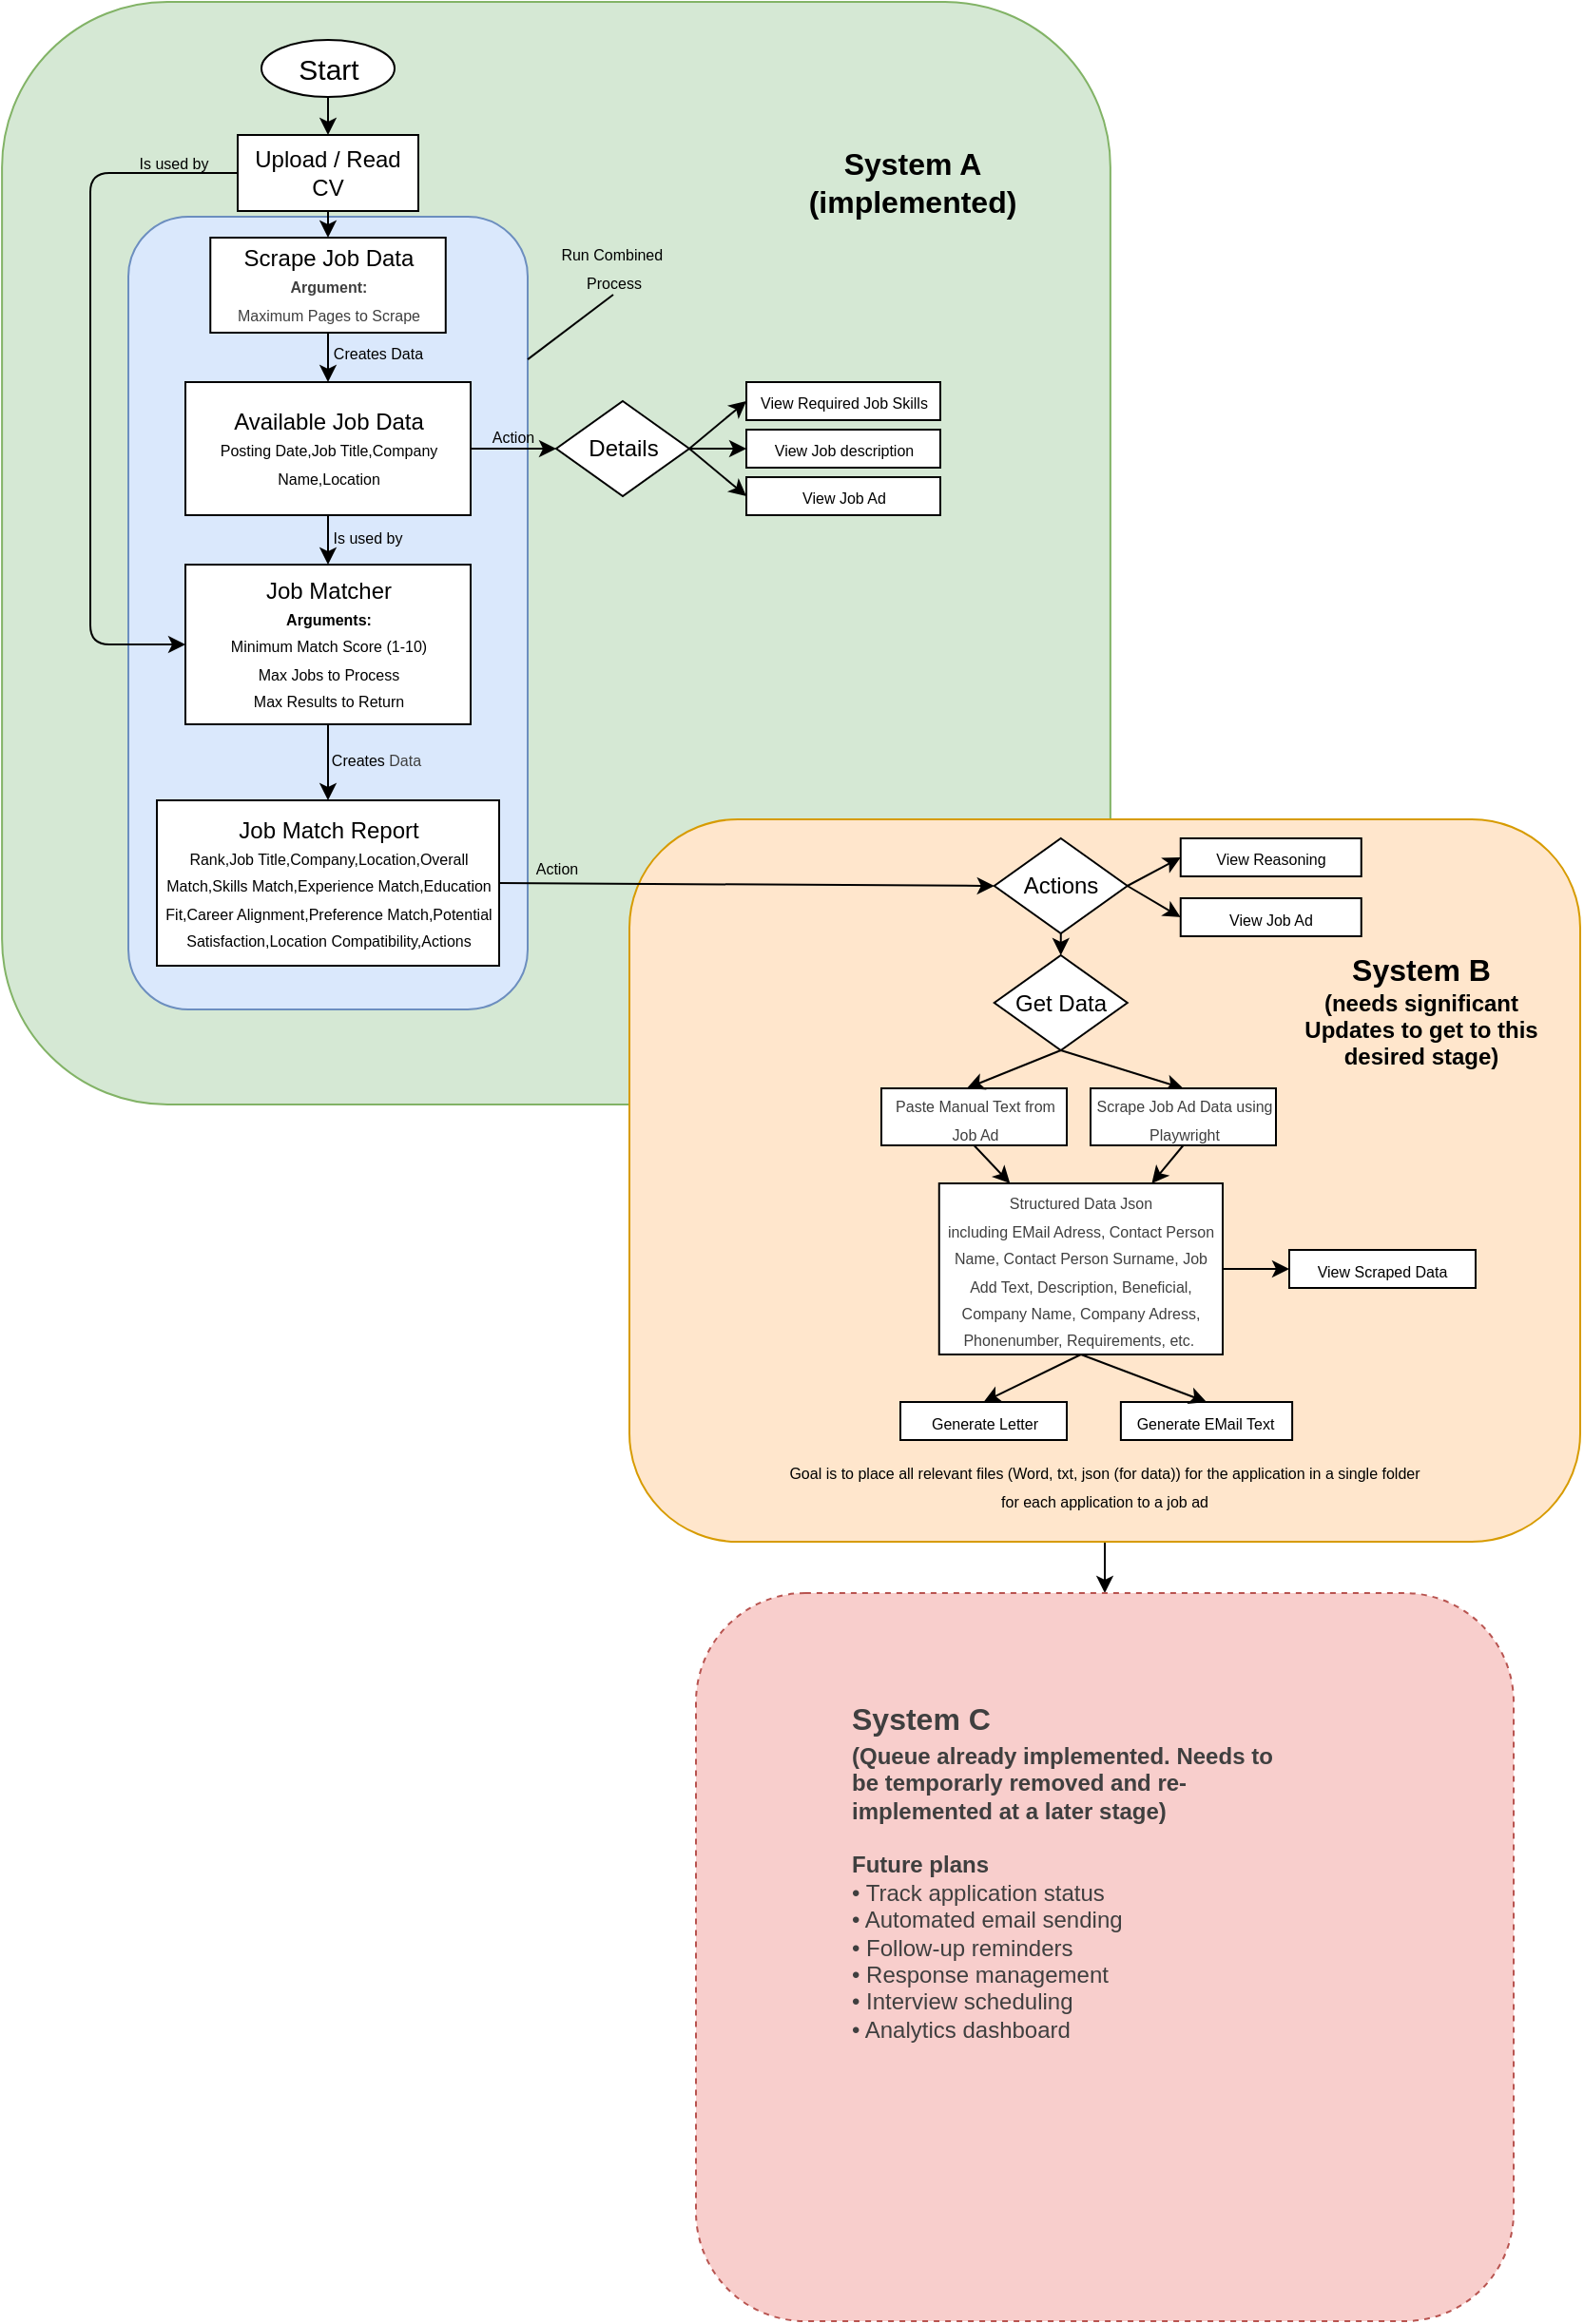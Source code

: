 <mxfile>
    <diagram id="7QfinZzp0vGMHOZyaaqW" name="Page-1">
        <mxGraphModel dx="1124" dy="1285" grid="1" gridSize="10" guides="1" tooltips="1" connect="1" arrows="1" fold="1" page="1" pageScale="1" pageWidth="900" pageHeight="1600" background="#FFFFFF" math="0" shadow="0">
            <root>
                <mxCell id="0"/>
                <mxCell id="1" parent="0"/>
                <mxCell id="89" value="" style="rounded=1;whiteSpace=wrap;html=1;fillColor=#d5e8d4;strokeColor=#82b366;" parent="1" vertex="1">
                    <mxGeometry x="61.06" y="20" width="582.88" height="580" as="geometry"/>
                </mxCell>
                <mxCell id="112" style="edgeStyle=none;html=1;exitX=0.5;exitY=1;exitDx=0;exitDy=0;entryX=0.5;entryY=0;entryDx=0;entryDy=0;" parent="1" source="91" target="82" edge="1">
                    <mxGeometry relative="1" as="geometry"/>
                </mxCell>
                <mxCell id="91" value="" style="rounded=1;whiteSpace=wrap;html=1;fillColor=#ffe6cc;strokeColor=#d79b00;" parent="1" vertex="1">
                    <mxGeometry x="391" y="450" width="500" height="380" as="geometry"/>
                </mxCell>
                <mxCell id="82" value="" style="rounded=1;whiteSpace=wrap;html=1;dashed=1;fillColor=#f8cecc;strokeColor=#b85450;" parent="1" vertex="1">
                    <mxGeometry x="426" y="857" width="430" height="383" as="geometry"/>
                </mxCell>
                <mxCell id="38" value="" style="rounded=1;whiteSpace=wrap;html=1;fillColor=#dae8fc;strokeColor=#6c8ebf;" parent="1" vertex="1">
                    <mxGeometry x="127.5" y="133" width="210" height="417" as="geometry"/>
                </mxCell>
                <mxCell id="4" style="edgeStyle=none;html=1;exitX=0.5;exitY=1;exitDx=0;exitDy=0;entryX=0.5;entryY=0;entryDx=0;entryDy=0;" parent="1" source="2" target="3" edge="1">
                    <mxGeometry relative="1" as="geometry"/>
                </mxCell>
                <mxCell id="2" value="&lt;font style=&quot;font-size: 15px;&quot;&gt;Start&lt;/font&gt;" style="ellipse;whiteSpace=wrap;html=1;" parent="1" vertex="1">
                    <mxGeometry x="197.5" y="40" width="70" height="30" as="geometry"/>
                </mxCell>
                <mxCell id="6" style="edgeStyle=none;html=1;exitX=0.5;exitY=1;exitDx=0;exitDy=0;entryX=0.5;entryY=0;entryDx=0;entryDy=0;" parent="1" source="3" target="5" edge="1">
                    <mxGeometry relative="1" as="geometry"/>
                </mxCell>
                <mxCell id="3" value="Upload / Read CV" style="rounded=0;whiteSpace=wrap;html=1;" parent="1" vertex="1">
                    <mxGeometry x="185" y="90" width="95" height="40" as="geometry"/>
                </mxCell>
                <mxCell id="13" value="" style="edgeStyle=none;html=1;entryX=0.5;entryY=0;entryDx=0;entryDy=0;exitX=0.5;exitY=1;exitDx=0;exitDy=0;" parent="1" source="5" target="17" edge="1">
                    <mxGeometry relative="1" as="geometry">
                        <mxPoint x="232.505" y="210" as="sourcePoint"/>
                    </mxGeometry>
                </mxCell>
                <mxCell id="5" value="Scrape Job Data&lt;div&gt;&lt;span style=&quot;color: rgb(63, 63, 63); font-size: 8px; background-color: transparent;&quot;&gt;&lt;div style=&quot;color: rgb(63, 63, 63); scrollbar-color: rgb(226, 226, 226) rgb(251, 251, 251); font-size: 12px;&quot;&gt;&lt;label style=&quot;color: rgb(63, 63, 63); scrollbar-color: rgb(226, 226, 226) rgb(251, 251, 251);&quot; class=&quot;form-label&quot; for=&quot;min_score&quot;&gt;&lt;font style=&quot;color: rgb(63, 63, 63); scrollbar-color: rgb(226, 226, 226) rgb(251, 251, 251); font-size: 8px;&quot;&gt;&lt;b style=&quot;color: rgb(63, 63, 63); scrollbar-color: rgb(226, 226, 226) rgb(251, 251, 251);&quot;&gt;Argument:&lt;/b&gt;&lt;/font&gt;&lt;/label&gt;&lt;/div&gt;&lt;/span&gt;&lt;/div&gt;&lt;div&gt;&lt;span style=&quot;color: rgb(63, 63, 63); font-size: 8px; background-color: transparent;&quot;&gt;Maximum Pages to Scrape&lt;/span&gt;&lt;/div&gt;" style="rounded=0;whiteSpace=wrap;html=1;" parent="1" vertex="1">
                    <mxGeometry x="170.63" y="144" width="123.75" height="50" as="geometry"/>
                </mxCell>
                <mxCell id="37" value="" style="edgeStyle=none;html=1;" parent="1" source="7" target="36" edge="1">
                    <mxGeometry relative="1" as="geometry"/>
                </mxCell>
                <mxCell id="7" value="Job Matcher&lt;div&gt;&lt;div&gt;&lt;label class=&quot;form-label&quot; for=&quot;min_score&quot;&gt;&lt;font style=&quot;font-size: 8px;&quot;&gt;&lt;b&gt;Arguments:&lt;/b&gt;&lt;/font&gt;&lt;/label&gt;&lt;/div&gt;&lt;div&gt;&lt;label class=&quot;form-label&quot; for=&quot;min_score&quot;&gt;&lt;font style=&quot;font-size: 8px;&quot;&gt;Minimum Match Score (1-10)&lt;/font&gt;&lt;/label&gt;&lt;/div&gt;&lt;div&gt;&lt;label class=&quot;form-label&quot; for=&quot;min_score&quot;&gt;&lt;font style=&quot;font-size: 8px;&quot;&gt;&lt;label class=&quot;form-label&quot; for=&quot;max_jobs&quot;&gt;Max Jobs to Process&lt;/label&gt;&lt;/font&gt;&lt;/label&gt;&lt;/div&gt;&lt;div&gt;&lt;label class=&quot;form-label&quot; for=&quot;min_score&quot;&gt;&lt;font style=&quot;font-size: 8px;&quot;&gt;&lt;label class=&quot;form-label&quot; for=&quot;max_jobs&quot;&gt;&lt;label class=&quot;form-label&quot; for=&quot;max_results&quot;&gt;Max Results to Return&lt;/label&gt;&lt;/label&gt;&lt;/font&gt;&lt;/label&gt;&lt;/div&gt;&lt;/div&gt;" style="rounded=0;whiteSpace=wrap;html=1;" parent="1" vertex="1">
                    <mxGeometry x="157.5" y="316" width="150" height="84" as="geometry"/>
                </mxCell>
                <mxCell id="18" style="edgeStyle=none;html=1;entryX=0.5;entryY=0;entryDx=0;entryDy=0;exitX=0.5;exitY=1;exitDx=0;exitDy=0;" parent="1" source="17" target="7" edge="1">
                    <mxGeometry relative="1" as="geometry"/>
                </mxCell>
                <mxCell id="20" style="edgeStyle=none;html=1;entryX=0;entryY=0.5;entryDx=0;entryDy=0;exitX=1;exitY=0.5;exitDx=0;exitDy=0;" parent="1" source="17" target="22" edge="1">
                    <mxGeometry relative="1" as="geometry">
                        <mxPoint x="329.38" y="310" as="targetPoint"/>
                    </mxGeometry>
                </mxCell>
                <mxCell id="17" value="Available Job Data&lt;div&gt;&lt;font style=&quot;font-size: 8px;&quot;&gt;Posting Date,Job Title,Company Name,Location&lt;/font&gt;&lt;/div&gt;" style="rounded=0;whiteSpace=wrap;html=1;" parent="1" vertex="1">
                    <mxGeometry x="157.5" y="220" width="150" height="70" as="geometry"/>
                </mxCell>
                <mxCell id="27" style="edgeStyle=none;html=1;entryX=0;entryY=0.5;entryDx=0;entryDy=0;" parent="1" target="26" edge="1">
                    <mxGeometry relative="1" as="geometry">
                        <mxPoint x="422.5" y="255" as="sourcePoint"/>
                    </mxGeometry>
                </mxCell>
                <mxCell id="28" style="edgeStyle=none;html=1;exitX=1;exitY=0.5;exitDx=0;exitDy=0;entryX=0;entryY=0.5;entryDx=0;entryDy=0;" parent="1" source="22" target="25" edge="1">
                    <mxGeometry relative="1" as="geometry">
                        <mxPoint x="432.5" y="255" as="sourcePoint"/>
                    </mxGeometry>
                </mxCell>
                <mxCell id="29" style="edgeStyle=none;html=1;exitX=1;exitY=0.5;exitDx=0;exitDy=0;entryX=0;entryY=0.5;entryDx=0;entryDy=0;" parent="1" source="22" target="24" edge="1">
                    <mxGeometry relative="1" as="geometry">
                        <mxPoint x="432.5" y="255" as="sourcePoint"/>
                    </mxGeometry>
                </mxCell>
                <mxCell id="22" value="&lt;span style=&quot;color: rgb(0, 0, 0);&quot;&gt;Details&lt;/span&gt;" style="rhombus;whiteSpace=wrap;html=1;" parent="1" vertex="1">
                    <mxGeometry x="352.5" y="230" width="70" height="50" as="geometry"/>
                </mxCell>
                <mxCell id="23" value="&lt;font style=&quot;font-size: 8px;&quot;&gt;Action&lt;/font&gt;" style="text;html=1;align=center;verticalAlign=middle;whiteSpace=wrap;rounded=0;" parent="1" vertex="1">
                    <mxGeometry x="299.5" y="233" width="60" height="30" as="geometry"/>
                </mxCell>
                <mxCell id="24" value="&lt;font style=&quot;font-size: 8px;&quot;&gt;View Required Job Skills&lt;/font&gt;" style="rounded=0;whiteSpace=wrap;html=1;" parent="1" vertex="1">
                    <mxGeometry x="452.5" y="220" width="102" height="20" as="geometry"/>
                </mxCell>
                <mxCell id="25" value="&lt;font style=&quot;font-size: 8px;&quot;&gt;View Job description&lt;/font&gt;" style="rounded=0;whiteSpace=wrap;html=1;" parent="1" vertex="1">
                    <mxGeometry x="452.5" y="245" width="102" height="20" as="geometry"/>
                </mxCell>
                <mxCell id="26" value="&lt;font style=&quot;font-size: 8px;&quot;&gt;View Job Ad&lt;/font&gt;" style="rounded=0;whiteSpace=wrap;html=1;" parent="1" vertex="1">
                    <mxGeometry x="452.5" y="270" width="102" height="20" as="geometry"/>
                </mxCell>
                <mxCell id="31" value="&lt;font style=&quot;font-size: 8px;&quot;&gt;Creates Data&lt;/font&gt;" style="text;html=1;align=center;verticalAlign=middle;whiteSpace=wrap;rounded=0;" parent="1" vertex="1">
                    <mxGeometry x="228.5" y="189" width="60" height="29" as="geometry"/>
                </mxCell>
                <mxCell id="32" value="&lt;font style=&quot;font-size: 8px;&quot;&gt;Is used by&lt;/font&gt;" style="text;html=1;align=center;verticalAlign=middle;whiteSpace=wrap;rounded=0;" parent="1" vertex="1">
                    <mxGeometry x="187" y="286" width="133" height="30" as="geometry"/>
                </mxCell>
                <mxCell id="34" style="edgeStyle=none;html=1;exitX=0;exitY=0.5;exitDx=0;exitDy=0;entryX=0;entryY=0.5;entryDx=0;entryDy=0;" parent="1" source="3" target="7" edge="1">
                    <mxGeometry relative="1" as="geometry">
                        <mxPoint x="165" y="100" as="sourcePoint"/>
                        <mxPoint x="137.5" y="349" as="targetPoint"/>
                        <Array as="points">
                            <mxPoint x="107.5" y="110"/>
                            <mxPoint x="107.5" y="200"/>
                            <mxPoint x="107.5" y="230"/>
                            <mxPoint x="107.5" y="358"/>
                        </Array>
                    </mxGeometry>
                </mxCell>
                <mxCell id="35" value="&lt;font style=&quot;font-size: 8px;&quot;&gt;Is used by&lt;/font&gt;" style="text;html=1;align=center;verticalAlign=middle;whiteSpace=wrap;rounded=0;" parent="1" vertex="1">
                    <mxGeometry x="84.5" y="89" width="133" height="30" as="geometry"/>
                </mxCell>
                <mxCell id="52" style="edgeStyle=none;html=1;exitX=1;exitY=0.5;exitDx=0;exitDy=0;entryX=0;entryY=0.5;entryDx=0;entryDy=0;" parent="1" source="36" target="47" edge="1">
                    <mxGeometry relative="1" as="geometry"/>
                </mxCell>
                <mxCell id="36" value="&lt;div&gt;&lt;label class=&quot;form-label&quot; for=&quot;min_score&quot;&gt;&lt;font color=&quot;#000000&quot;&gt;Job Match Report&lt;/font&gt;&lt;/label&gt;&lt;/div&gt;&lt;div&gt;&lt;span style=&quot;font-size: 8px;&quot;&gt;Rank,Job Title,Company,Location,Overall Match,Skills Match,Experience Match,Education Fit,Career Alignment,Preference Match,Potential Satisfaction,Location Compatibility,Actions&lt;/span&gt;&lt;/div&gt;" style="rounded=0;whiteSpace=wrap;html=1;" parent="1" vertex="1">
                    <mxGeometry x="142.5" y="440" width="180" height="87" as="geometry"/>
                </mxCell>
                <mxCell id="39" value="&lt;font style=&quot;font-size: 8px;&quot;&gt;Run Combined&amp;nbsp;&lt;/font&gt;&lt;div&gt;&lt;font style=&quot;font-size: 8px;&quot;&gt;Process&lt;/font&gt;&lt;/div&gt;" style="text;html=1;align=center;verticalAlign=middle;whiteSpace=wrap;rounded=0;" parent="1" vertex="1">
                    <mxGeometry x="352.5" y="144" width="60" height="30" as="geometry"/>
                </mxCell>
                <mxCell id="41" value="" style="endArrow=none;html=1;exitX=1;exitY=0.18;exitDx=0;exitDy=0;exitPerimeter=0;entryX=0.5;entryY=1;entryDx=0;entryDy=0;" parent="1" source="38" target="39" edge="1">
                    <mxGeometry width="50" height="50" relative="1" as="geometry">
                        <mxPoint x="307.5" y="200" as="sourcePoint"/>
                        <mxPoint x="357.5" y="150" as="targetPoint"/>
                    </mxGeometry>
                </mxCell>
                <mxCell id="42" value="&lt;font style=&quot;font-size: 8px;&quot;&gt;Creates&amp;nbsp;&lt;/font&gt;&lt;span style=&quot;color: rgb(63, 63, 63); font-size: 8px; background-color: transparent;&quot;&gt;Data&lt;/span&gt;" style="text;html=1;align=center;verticalAlign=middle;whiteSpace=wrap;rounded=0;" parent="1" vertex="1">
                    <mxGeometry x="212.5" y="403" width="90" height="30" as="geometry"/>
                </mxCell>
                <mxCell id="77" style="edgeStyle=none;html=1;entryX=0;entryY=0.5;entryDx=0;entryDy=0;exitX=1;exitY=0.5;exitDx=0;exitDy=0;" parent="1" source="47" target="49" edge="1">
                    <mxGeometry relative="1" as="geometry"/>
                </mxCell>
                <mxCell id="79" style="edgeStyle=none;html=1;exitX=1;exitY=0.5;exitDx=0;exitDy=0;entryX=0;entryY=0.5;entryDx=0;entryDy=0;" parent="1" source="47" target="50" edge="1">
                    <mxGeometry relative="1" as="geometry">
                        <mxPoint x="676.63" y="495.75" as="targetPoint"/>
                    </mxGeometry>
                </mxCell>
                <mxCell id="47" value="&lt;span style=&quot;color: rgb(0, 0, 0);&quot;&gt;Actions&lt;/span&gt;" style="rhombus;whiteSpace=wrap;html=1;" parent="1" vertex="1">
                    <mxGeometry x="582.88" y="460" width="70" height="50" as="geometry"/>
                </mxCell>
                <mxCell id="48" value="&lt;font style=&quot;font-size: 8px;&quot;&gt;Action&lt;/font&gt;" style="text;html=1;align=center;verticalAlign=middle;whiteSpace=wrap;rounded=0;" parent="1" vertex="1">
                    <mxGeometry x="322.5" y="460" width="60" height="30" as="geometry"/>
                </mxCell>
                <mxCell id="49" value="&lt;font style=&quot;font-size: 8px;&quot;&gt;View Reasoning&lt;/font&gt;" style="rounded=0;whiteSpace=wrap;html=1;" parent="1" vertex="1">
                    <mxGeometry x="680.88" y="460" width="95" height="20" as="geometry"/>
                </mxCell>
                <mxCell id="50" value="&lt;font style=&quot;font-size: 8px;&quot;&gt;View Job Ad&lt;/font&gt;" style="rounded=0;whiteSpace=wrap;html=1;" parent="1" vertex="1">
                    <mxGeometry x="680.88" y="491.5" width="95" height="20" as="geometry"/>
                </mxCell>
                <mxCell id="53" value="&lt;font style=&quot;font-size: 8px;&quot;&gt;Generate Letter&lt;br&gt;&lt;/font&gt;" style="rounded=0;whiteSpace=wrap;html=1;" parent="1" vertex="1">
                    <mxGeometry x="533.5" y="756.5" width="87.5" height="20" as="geometry"/>
                </mxCell>
                <mxCell id="60" value="&lt;font style=&quot;font-size: 8px;&quot;&gt;View Scraped Data&lt;/font&gt;" style="rounded=0;whiteSpace=wrap;html=1;" parent="1" vertex="1">
                    <mxGeometry x="738" y="676.5" width="98" height="20" as="geometry"/>
                </mxCell>
                <mxCell id="80" value="&lt;font style=&quot;font-size: 8px;&quot;&gt;Generate EMail Text&lt;/font&gt;" style="rounded=0;whiteSpace=wrap;html=1;glass=0;shadow=0;" parent="1" vertex="1">
                    <mxGeometry x="649.44" y="756.5" width="90.12" height="20" as="geometry"/>
                </mxCell>
                <mxCell id="83" value="&lt;font style=&quot;font-size: 8px;&quot;&gt;Goal is to place all relevant files (Word, txt, json (for data)) for the application in a single folder for each application to a job ad&lt;/font&gt;" style="text;html=1;align=center;verticalAlign=middle;whiteSpace=wrap;rounded=0;" parent="1" vertex="1">
                    <mxGeometry x="470" y="785" width="342" height="30" as="geometry"/>
                </mxCell>
                <mxCell id="90" value="&lt;font style=&quot;font-size: 16px;&quot;&gt;&lt;b&gt;System A&lt;/b&gt;&lt;/font&gt;&lt;div&gt;&lt;font style=&quot;font-size: 16px;&quot;&gt;&lt;b&gt;(implemented)&lt;/b&gt;&lt;/font&gt;&lt;/div&gt;" style="text;html=1;align=center;verticalAlign=middle;whiteSpace=wrap;rounded=0;" parent="1" vertex="1">
                    <mxGeometry x="480" y="90" width="120" height="50" as="geometry"/>
                </mxCell>
                <mxCell id="101" style="edgeStyle=none;html=1;exitX=0.5;exitY=1;exitDx=0;exitDy=0;entryX=0.5;entryY=0;entryDx=0;entryDy=0;" parent="1" source="95" target="100" edge="1">
                    <mxGeometry relative="1" as="geometry">
                        <mxPoint x="635.76" y="681.5" as="sourcePoint"/>
                    </mxGeometry>
                </mxCell>
                <mxCell id="95" value="&lt;span style=&quot;color: rgb(0, 0, 0);&quot;&gt;Get Data&lt;/span&gt;" style="rhombus;whiteSpace=wrap;html=1;" parent="1" vertex="1">
                    <mxGeometry x="582.88" y="521.5" width="70" height="50" as="geometry"/>
                </mxCell>
                <mxCell id="105" style="edgeStyle=none;html=1;exitX=0.5;exitY=1;exitDx=0;exitDy=0;entryX=0.25;entryY=0;entryDx=0;entryDy=0;" parent="1" source="98" target="106" edge="1">
                    <mxGeometry relative="1" as="geometry">
                        <mxPoint x="621" y="641.5" as="targetPoint"/>
                    </mxGeometry>
                </mxCell>
                <mxCell id="98" value="&lt;span style=&quot;color: rgb(63, 63, 63); font-size: 8px;&quot;&gt;Paste Manual Text from Job Ad&lt;/span&gt;" style="rounded=0;whiteSpace=wrap;html=1;" parent="1" vertex="1">
                    <mxGeometry x="523.5" y="591.5" width="97.5" height="30" as="geometry"/>
                </mxCell>
                <mxCell id="99" style="edgeStyle=none;html=1;exitX=0.5;exitY=1;exitDx=0;exitDy=0;entryX=0.462;entryY=-0.004;entryDx=0;entryDy=0;entryPerimeter=0;" parent="1" source="95" target="98" edge="1">
                    <mxGeometry relative="1" as="geometry">
                        <mxPoint x="635.76" y="681.5" as="sourcePoint"/>
                    </mxGeometry>
                </mxCell>
                <mxCell id="104" style="edgeStyle=none;html=1;exitX=0.5;exitY=1;exitDx=0;exitDy=0;entryX=0.75;entryY=0;entryDx=0;entryDy=0;" parent="1" source="100" target="106" edge="1">
                    <mxGeometry relative="1" as="geometry">
                        <mxPoint x="621" y="641.5" as="targetPoint"/>
                    </mxGeometry>
                </mxCell>
                <mxCell id="100" value="&lt;span style=&quot;color: rgb(63, 63, 63); font-size: 8px;&quot;&gt;Scrape Job Ad Data using Playwright&lt;/span&gt;" style="rounded=0;whiteSpace=wrap;html=1;" parent="1" vertex="1">
                    <mxGeometry x="633.5" y="591.5" width="97.5" height="30" as="geometry"/>
                </mxCell>
                <mxCell id="102" style="edgeStyle=none;html=1;exitX=0.5;exitY=1;exitDx=0;exitDy=0;entryX=0.5;entryY=0;entryDx=0;entryDy=0;" parent="1" source="47" target="95" edge="1">
                    <mxGeometry relative="1" as="geometry"/>
                </mxCell>
                <mxCell id="108" style="edgeStyle=none;html=1;exitX=0.5;exitY=1;exitDx=0;exitDy=0;entryX=0.5;entryY=0;entryDx=0;entryDy=0;" parent="1" source="106" target="53" edge="1">
                    <mxGeometry relative="1" as="geometry"/>
                </mxCell>
                <mxCell id="109" style="edgeStyle=none;html=1;exitX=0.5;exitY=1;exitDx=0;exitDy=0;entryX=0.5;entryY=0;entryDx=0;entryDy=0;" parent="1" source="106" target="80" edge="1">
                    <mxGeometry relative="1" as="geometry"/>
                </mxCell>
                <mxCell id="110" style="edgeStyle=none;html=1;exitX=1;exitY=0.5;exitDx=0;exitDy=0;entryX=0;entryY=0.5;entryDx=0;entryDy=0;" parent="1" source="106" target="60" edge="1">
                    <mxGeometry relative="1" as="geometry"/>
                </mxCell>
                <mxCell id="106" value="&lt;span style=&quot;color: rgb(63, 63, 63); font-size: 8px;&quot;&gt;Structured Data Json&lt;/span&gt;&lt;div&gt;&lt;span style=&quot;color: rgb(63, 63, 63); font-size: 8px;&quot;&gt;including EMail Adress, Contact Person Name, Contact Person Surname, Job Add Text, Description, Beneficial, Company Name, Company Adress, Phonenumber, Requirements, etc.&amp;nbsp;&lt;/span&gt;&lt;/div&gt;" style="rounded=0;whiteSpace=wrap;html=1;" parent="1" vertex="1">
                    <mxGeometry x="553.88" y="641.5" width="149.12" height="90" as="geometry"/>
                </mxCell>
                <mxCell id="111" value="&lt;font style=&quot;font-size: 16px;&quot;&gt;&lt;b&gt;System B&lt;/b&gt;&lt;/font&gt;&lt;div&gt;&lt;font&gt;&lt;b style=&quot;&quot;&gt;(needs significant Updates to get to this desired stage)&lt;/b&gt;&lt;/font&gt;&lt;/div&gt;" style="text;html=1;align=center;verticalAlign=middle;whiteSpace=wrap;rounded=0;" parent="1" vertex="1">
                    <mxGeometry x="745" y="521.5" width="125" height="58.5" as="geometry"/>
                </mxCell>
                <mxCell id="114" value="&lt;h1 style=&quot;margin-top: 0px;&quot;&gt;&lt;font style=&quot;color: rgb(63, 63, 63); scrollbar-color: rgb(226, 226, 226) rgb(251, 251, 251); font-weight: 400; text-align: center; font-size: 16px;&quot;&gt;&lt;b style=&quot;color: rgb(63, 63, 63); scrollbar-color: rgb(226, 226, 226) rgb(251, 251, 251);&quot;&gt;System C&lt;/b&gt;&lt;/font&gt;&lt;div style=&quot;color: rgb(63, 63, 63); scrollbar-color: rgb(226, 226, 226) rgb(251, 251, 251); font-size: 12px; font-weight: 400;&quot;&gt;&lt;font style=&quot;color: rgb(63, 63, 63); scrollbar-color: rgb(226, 226, 226) rgb(251, 251, 251);&quot;&gt;&lt;b style=&quot;color: rgb(63, 63, 63); scrollbar-color: rgb(226, 226, 226) rgb(251, 251, 251);&quot;&gt;(Queue already implemented. Needs to be temporarly removed and re-implemented at a later stage)&lt;/b&gt;&lt;/font&gt;&lt;/div&gt;&lt;div style=&quot;color: rgb(63, 63, 63); scrollbar-color: rgb(226, 226, 226) rgb(251, 251, 251); font-size: 12px; font-weight: 400;&quot;&gt;&lt;font style=&quot;color: rgb(63, 63, 63); scrollbar-color: rgb(226, 226, 226) rgb(251, 251, 251);&quot;&gt;&lt;b style=&quot;color: rgb(63, 63, 63); scrollbar-color: rgb(226, 226, 226) rgb(251, 251, 251);&quot;&gt;&lt;br&gt;&lt;/b&gt;&lt;/font&gt;&lt;/div&gt;&lt;div style=&quot;color: rgb(63, 63, 63); scrollbar-color: rgb(226, 226, 226) rgb(251, 251, 251); font-size: 12px; font-weight: 400;&quot;&gt;&lt;font style=&quot;color: rgb(63, 63, 63); scrollbar-color: rgb(226, 226, 226) rgb(251, 251, 251);&quot;&gt;&lt;b style=&quot;color: rgb(63, 63, 63); scrollbar-color: rgb(226, 226, 226) rgb(251, 251, 251);&quot;&gt;Future plans&lt;/b&gt;&lt;/font&gt;&lt;/div&gt;&lt;div style=&quot;color: rgb(63, 63, 63); scrollbar-color: rgb(226, 226, 226) rgb(251, 251, 251); font-size: 12px; font-weight: 400;&quot;&gt;&lt;span style=&quot;color: rgb(63, 63, 63); background-color: transparent;&quot;&gt;• Track application status&lt;/span&gt;&lt;/div&gt;&lt;div style=&quot;color: rgb(63, 63, 63); scrollbar-color: rgb(226, 226, 226) rgb(251, 251, 251); font-size: 12px; font-weight: 400;&quot;&gt;&lt;span style=&quot;color: rgb(63, 63, 63); background-color: transparent;&quot;&gt;• Automated email sending&amp;nbsp;&lt;/span&gt;&lt;/div&gt;&lt;div style=&quot;color: rgb(63, 63, 63); scrollbar-color: rgb(226, 226, 226) rgb(251, 251, 251); font-size: 12px; font-weight: 400;&quot;&gt;&lt;span style=&quot;color: rgb(63, 63, 63); background-color: transparent;&quot;&gt;• Follow-up reminders&amp;nbsp; &amp;nbsp; &amp;nbsp;&lt;/span&gt;&lt;/div&gt;&lt;div style=&quot;color: rgb(63, 63, 63); scrollbar-color: rgb(226, 226, 226) rgb(251, 251, 251); font-size: 12px; font-weight: 400;&quot;&gt;&lt;span style=&quot;color: rgb(63, 63, 63); background-color: transparent;&quot;&gt;• Response management&amp;nbsp; &amp;nbsp; &amp;nbsp;&lt;/span&gt;&lt;/div&gt;&lt;div style=&quot;color: rgb(63, 63, 63); scrollbar-color: rgb(226, 226, 226) rgb(251, 251, 251); font-size: 12px; font-weight: 400;&quot;&gt;&lt;span style=&quot;color: rgb(63, 63, 63); background-color: transparent;&quot;&gt;• Interview scheduling&amp;nbsp; &amp;nbsp;&amp;nbsp;&lt;/span&gt;&lt;/div&gt;&lt;div style=&quot;color: rgb(63, 63, 63); scrollbar-color: rgb(226, 226, 226) rgb(251, 251, 251); font-size: 12px; font-weight: 400;&quot;&gt;&lt;span style=&quot;color: rgb(63, 63, 63); background-color: transparent;&quot;&gt;• Analytics dashboard&amp;nbsp; &amp;nbsp; &amp;nbsp;&lt;/span&gt;&lt;/div&gt;&lt;/h1&gt;" style="text;html=1;whiteSpace=wrap;overflow=hidden;rounded=0;" parent="1" vertex="1">
                    <mxGeometry x="506.13" y="900" width="223.5" height="240" as="geometry"/>
                </mxCell>
            </root>
        </mxGraphModel>
    </diagram>
</mxfile>